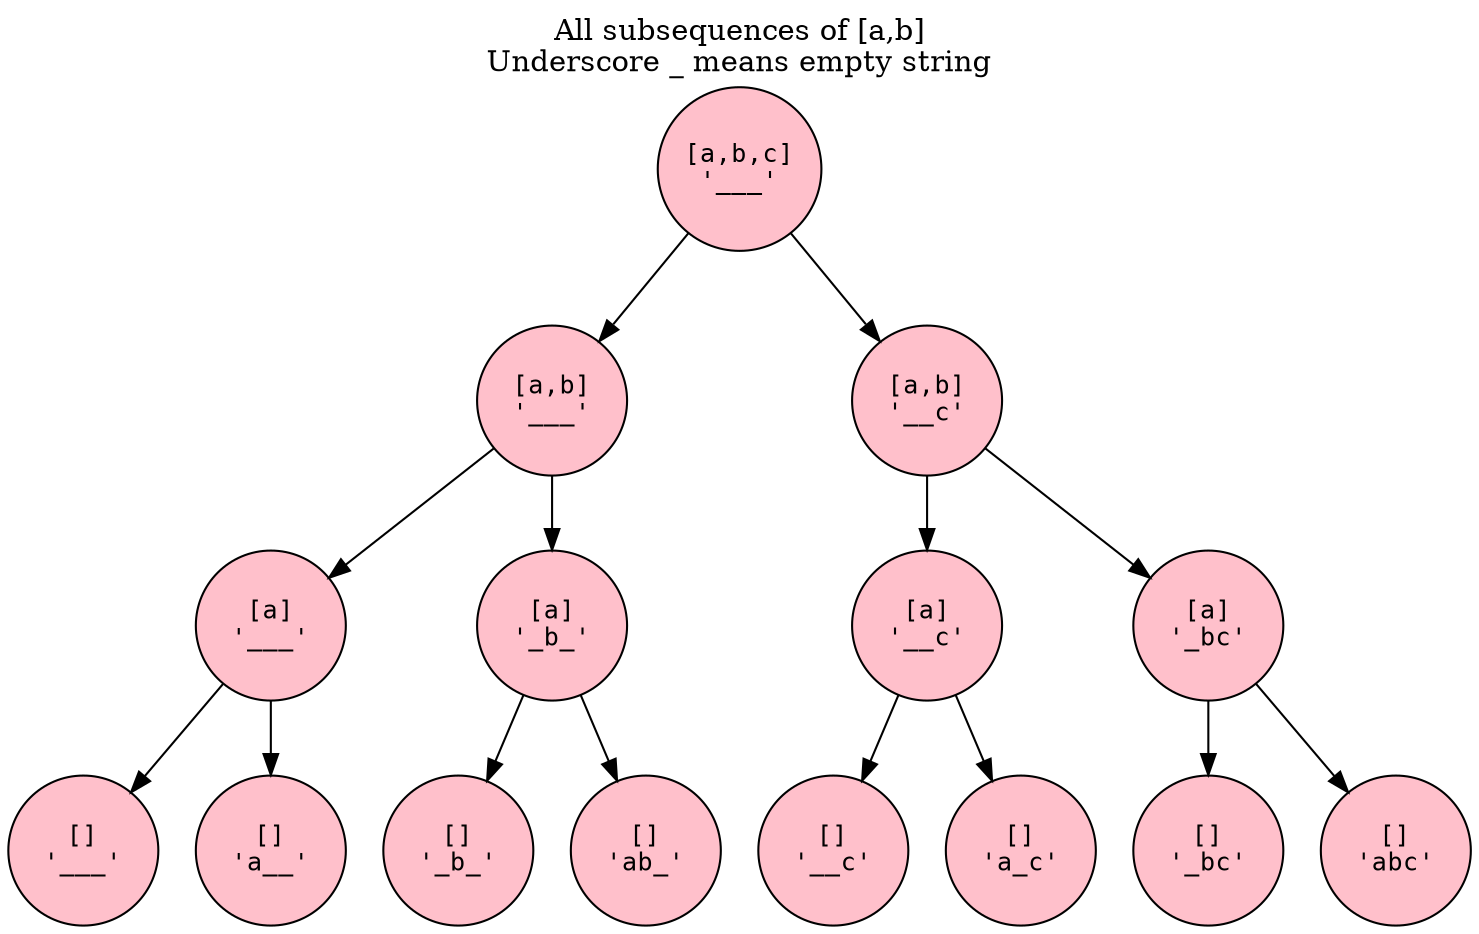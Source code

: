 // digraph SubsequencesAB {
//   node [shape=circle, style=filled, fontname="Consolas",fillcolor=pink, fontcolor=black, fontsize=12, width=1.0, height=1.0];
//   edge [len=1.0, penwidth=1.0, arrowsize=1.0];
//   rankdir=TB;

//   label="All subsequences of [a,b]\nUnderscore _ means empty string";
//   labelloc=t;

//   n__ [label="[a,b]\n'__'"];
//   n_1 [label="[a]\n'_b'"]
//   n_0 [label="[a]\n'__'"]
//   n11 [label="[]\n'ab'"]
//   n01 [label="[]\n'_b'"]
//   n10 [label="[]\n'a_'"]
//   n00 [label="[]\n'__'"]

//   edge [labelfloat=true]

//   n__ -> {n_0, n_1}
//   n_1 -> {n01, n11}
//   n_0 -> {n00, n10}
// }

digraph SubsequencesABC {
  node [shape=circle, style=filled, fontname="Consolas",fillcolor=pink, fontcolor=black, fontsize=12, width=1.0, height=1.0];
  edge [len=1.0, penwidth=1.0, arrowsize=1.0];
  rankdir=TB;

  label="All subsequences of [a,b]\nUnderscore _ means empty string";
  labelloc=t;

  n___ [label="[a,b,c]\n'___'"];
  n__0 [label="[a,b]\n'___'"]
  n__1 [label="[a,b]\n'__c'"]
  n_00 [label="[a]\n'___'"]
  n_01 [label="[a]\n'__c'"]
  n_10 [label="[a]\n'_b_'"]
  n_11 [label="[a]\n'_bc'"]
  n000 [label="[]\n'___'"]
  n100 [label="[]\n'a__'"]
  n001 [label="[]\n'__c'"]
  n101 [label="[]\n'a_c'"]
  n010 [label="[]\n'_b_'"]
  n110 [label="[]\n'ab_'"]
  n011 [label="[]\n'_bc'"]
  n111 [label="[]\n'abc'"]

  n___ -> {n__0, n__1}
  n__0 -> {n_00, n_10}
  n__1 -> {n_01, n_11}
  n_00 -> {n000, n100}
  n_01 -> {n001, n101}
  n_10 -> {n010, n110}
  n_11 -> {n011, n111}

}
